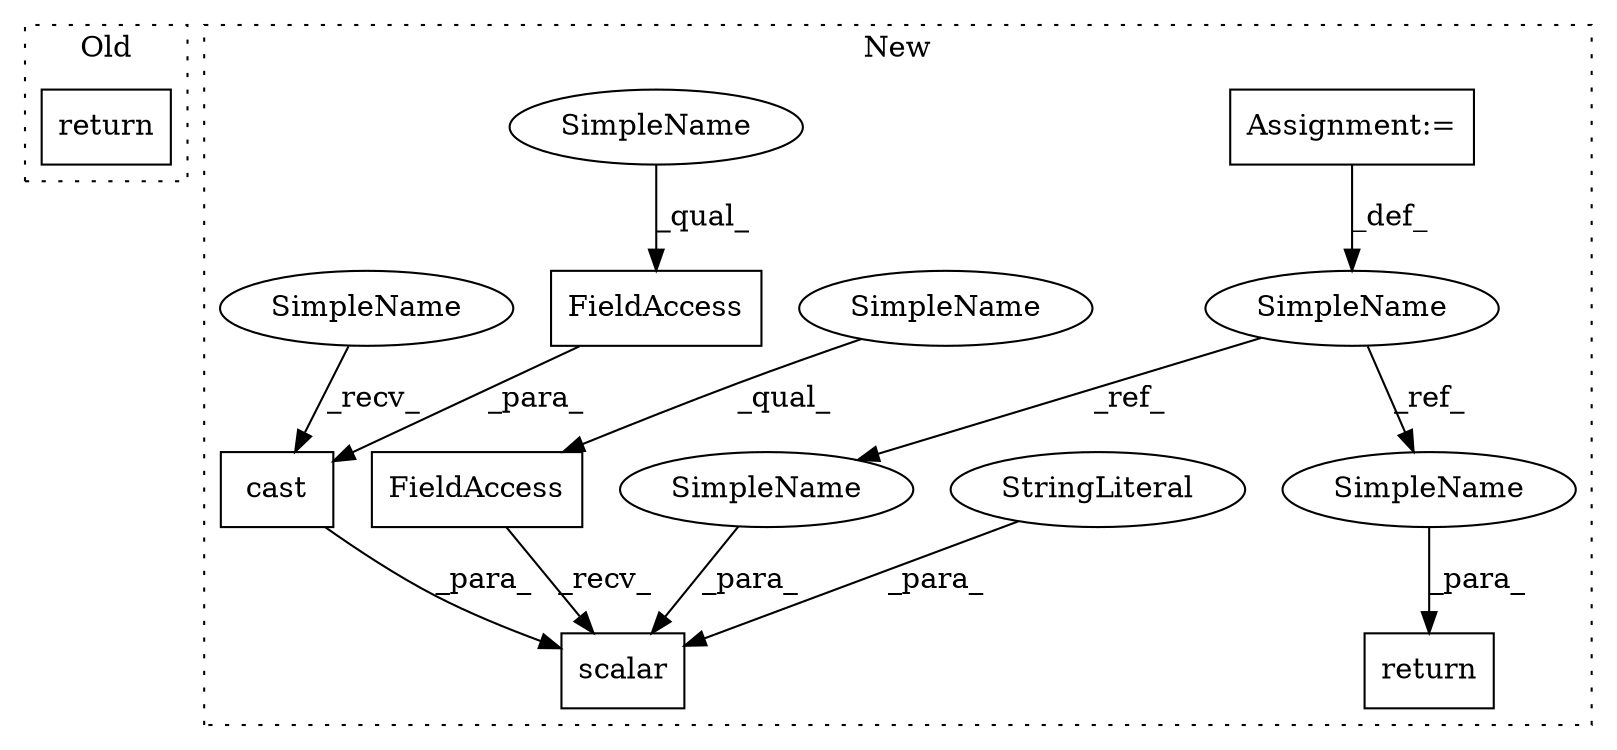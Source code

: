 digraph G {
subgraph cluster0 {
1 [label="return" a="41" s="8278" l="7" shape="box"];
label = "Old";
style="dotted";
}
subgraph cluster1 {
2 [label="scalar" a="32" s="8804,8873" l="7,1" shape="box"];
3 [label="FieldAccess" a="22" s="8785" l="18" shape="box"];
4 [label="StringLiteral" a="45" s="8811" l="9" shape="ellipse"];
5 [label="Assignment:=" a="7" s="8660" l="1" shape="box"];
6 [label="return" a="41" s="8880" l="7" shape="box"];
7 [label="SimpleName" a="42" s="8654" l="6" shape="ellipse"];
8 [label="FieldAccess" a="22" s="8856" l="16" shape="box"];
9 [label="cast" a="32" s="8839,8872" l="5,1" shape="box"];
10 [label="SimpleName" a="42" s="8856" l="10" shape="ellipse"];
11 [label="SimpleName" a="42" s="8785" l="10" shape="ellipse"];
12 [label="SimpleName" a="42" s="8828" l="10" shape="ellipse"];
13 [label="SimpleName" a="42" s="8887" l="6" shape="ellipse"];
14 [label="SimpleName" a="42" s="8821" l="6" shape="ellipse"];
label = "New";
style="dotted";
}
3 -> 2 [label="_recv_"];
4 -> 2 [label="_para_"];
5 -> 7 [label="_def_"];
7 -> 14 [label="_ref_"];
7 -> 13 [label="_ref_"];
8 -> 9 [label="_para_"];
9 -> 2 [label="_para_"];
10 -> 8 [label="_qual_"];
11 -> 3 [label="_qual_"];
12 -> 9 [label="_recv_"];
13 -> 6 [label="_para_"];
14 -> 2 [label="_para_"];
}
